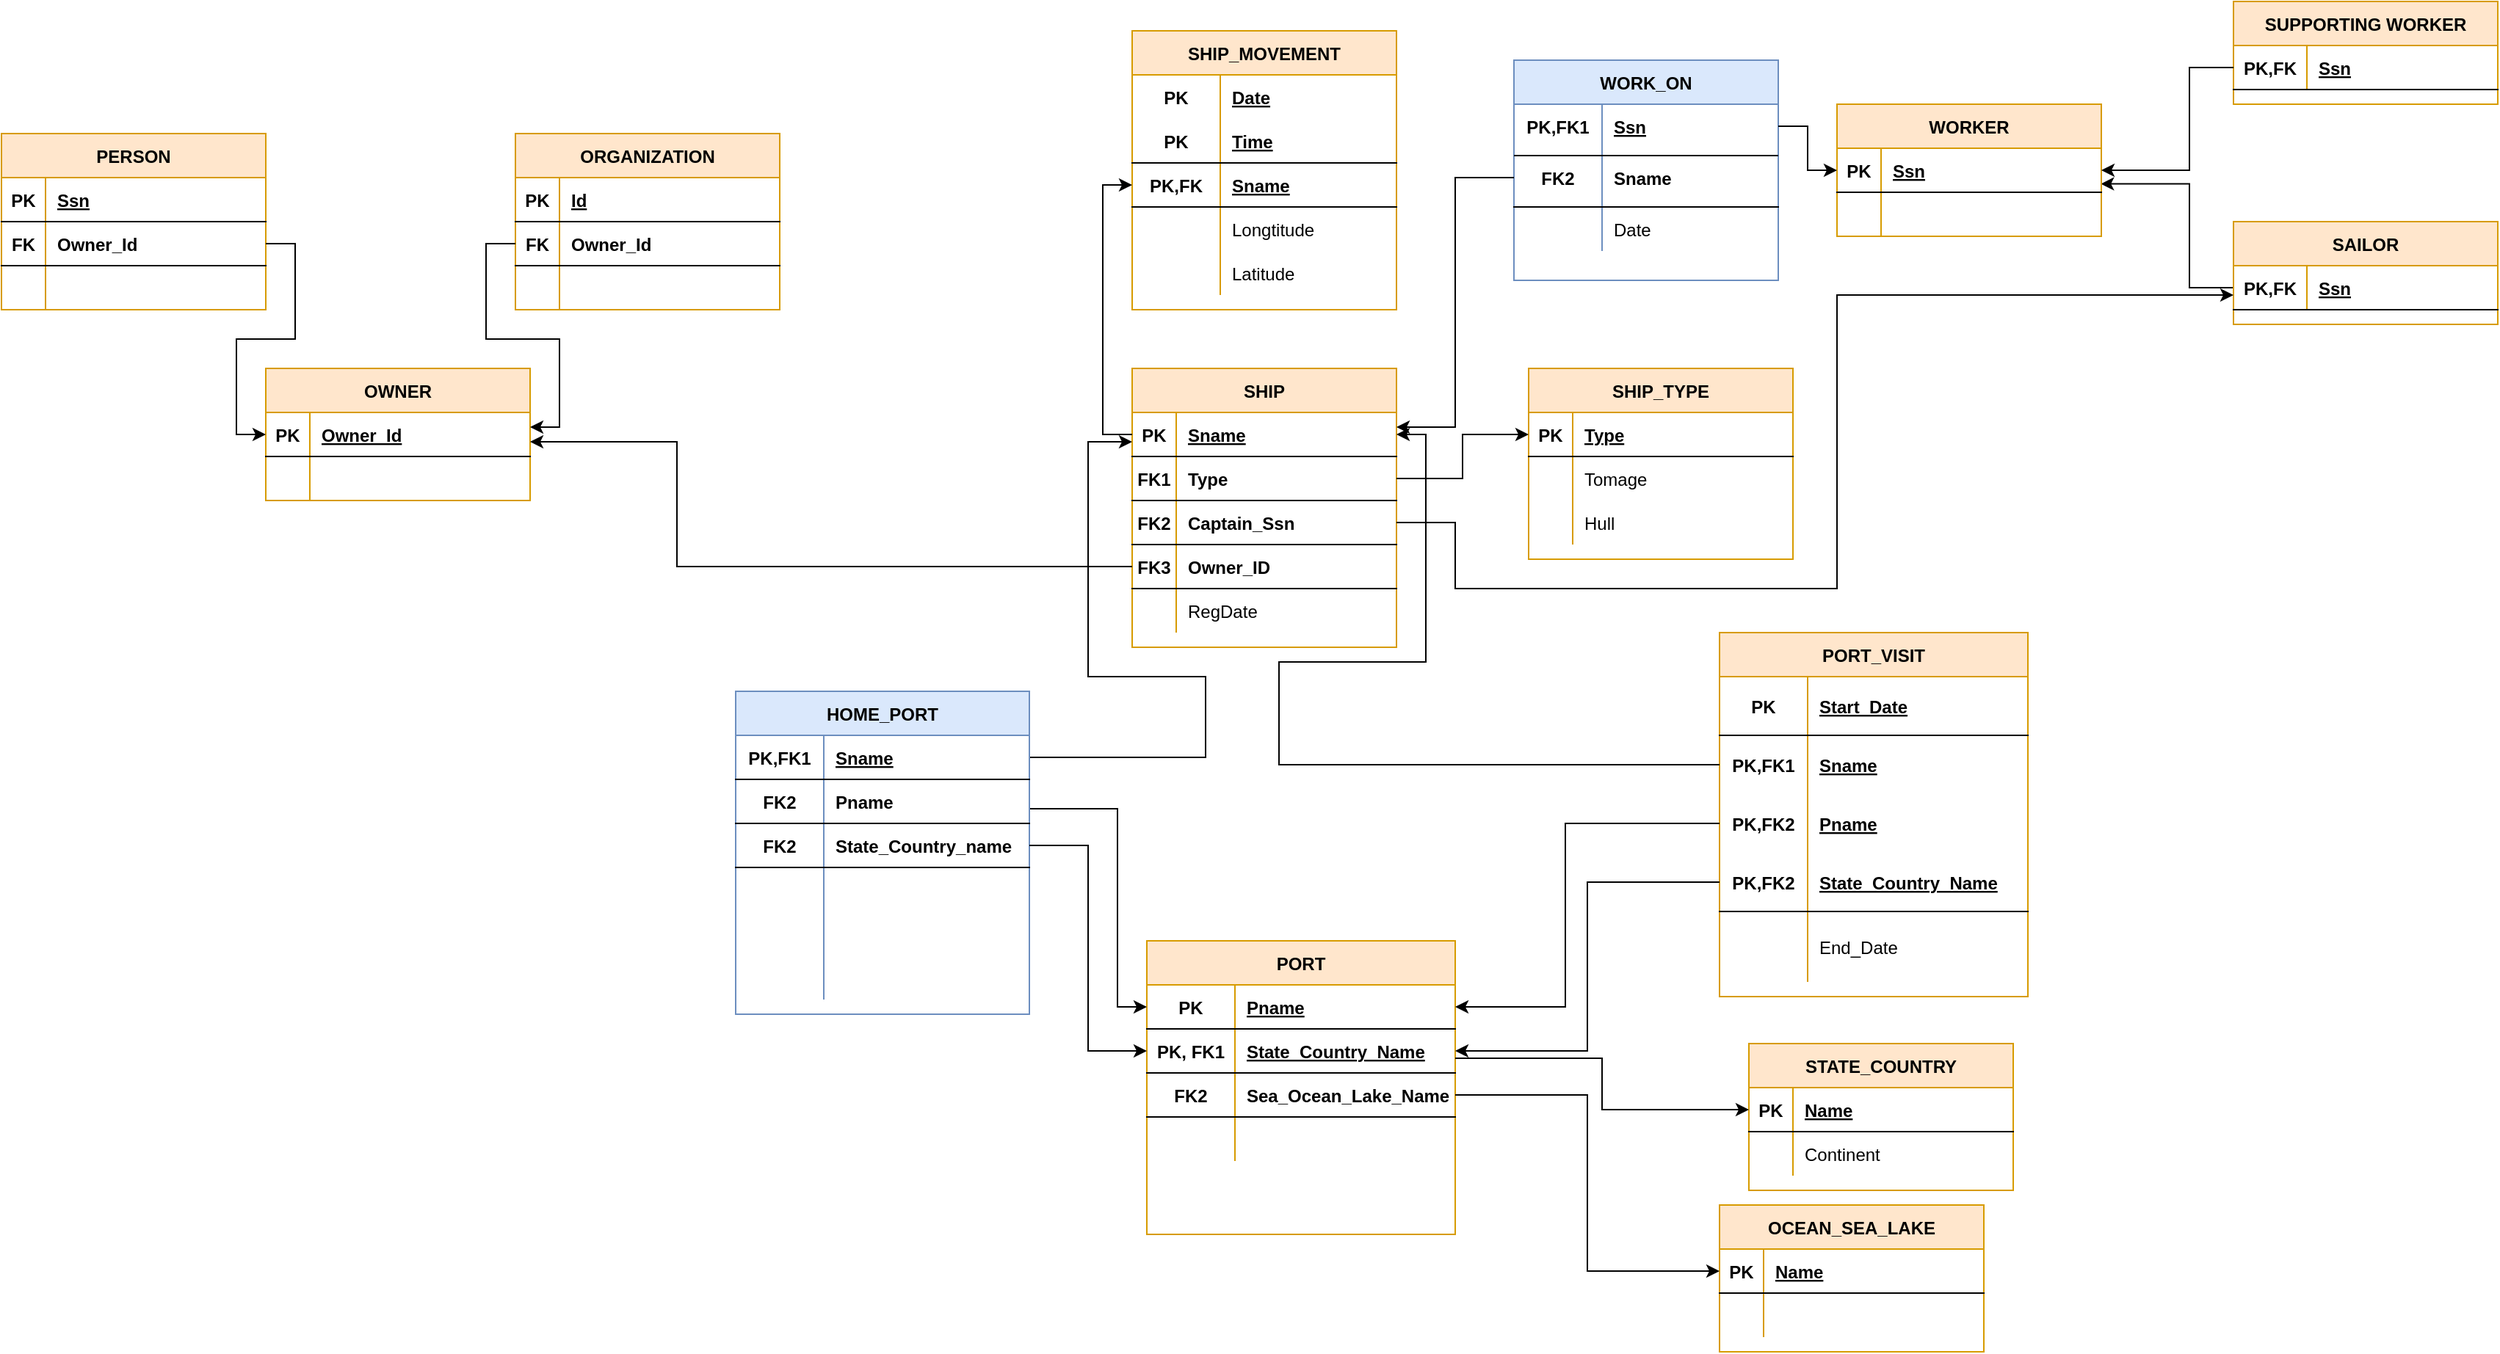 <mxfile version="13.8.5" type="github">
  <diagram id="j_mO86L1QFFX1Vbh-4le" name="Page-1">
    <mxGraphModel dx="1736" dy="868" grid="1" gridSize="10" guides="1" tooltips="1" connect="1" arrows="1" fold="1" page="1" pageScale="1" pageWidth="850" pageHeight="1100" math="0" shadow="0">
      <root>
        <mxCell id="0" />
        <mxCell id="1" parent="0" />
        <mxCell id="CV1WB34WiI57PPd_JMYw-1" value="PERSON" style="shape=table;startSize=30;container=1;collapsible=1;childLayout=tableLayout;fixedRows=1;rowLines=0;fontStyle=1;align=center;resizeLast=1;fillColor=#ffe6cc;strokeColor=#d79b00;" parent="1" vertex="1">
          <mxGeometry x="40" y="110" width="180" height="120" as="geometry" />
        </mxCell>
        <mxCell id="CV1WB34WiI57PPd_JMYw-2" value="" style="shape=partialRectangle;collapsible=0;dropTarget=0;pointerEvents=0;fillColor=none;top=0;left=0;bottom=1;right=0;points=[[0,0.5],[1,0.5]];portConstraint=eastwest;" parent="CV1WB34WiI57PPd_JMYw-1" vertex="1">
          <mxGeometry y="30" width="180" height="30" as="geometry" />
        </mxCell>
        <mxCell id="CV1WB34WiI57PPd_JMYw-3" value="PK" style="shape=partialRectangle;connectable=0;fillColor=none;top=0;left=0;bottom=0;right=0;fontStyle=1;overflow=hidden;" parent="CV1WB34WiI57PPd_JMYw-2" vertex="1">
          <mxGeometry width="30" height="30" as="geometry" />
        </mxCell>
        <mxCell id="CV1WB34WiI57PPd_JMYw-4" value="Ssn" style="shape=partialRectangle;connectable=0;fillColor=none;top=0;left=0;bottom=0;right=0;align=left;spacingLeft=6;fontStyle=5;overflow=hidden;" parent="CV1WB34WiI57PPd_JMYw-2" vertex="1">
          <mxGeometry x="30" width="150" height="30" as="geometry" />
        </mxCell>
        <mxCell id="CV1WB34WiI57PPd_JMYw-5" value="" style="shape=partialRectangle;collapsible=0;dropTarget=0;pointerEvents=0;fillColor=none;top=0;left=0;bottom=1;right=0;points=[[0,0.5],[1,0.5]];portConstraint=eastwest;" parent="CV1WB34WiI57PPd_JMYw-1" vertex="1">
          <mxGeometry y="60" width="180" height="30" as="geometry" />
        </mxCell>
        <mxCell id="CV1WB34WiI57PPd_JMYw-6" value="FK" style="shape=partialRectangle;connectable=0;fillColor=none;top=0;left=0;bottom=0;right=0;fontStyle=1;overflow=hidden;" parent="CV1WB34WiI57PPd_JMYw-5" vertex="1">
          <mxGeometry width="30" height="30" as="geometry" />
        </mxCell>
        <mxCell id="CV1WB34WiI57PPd_JMYw-7" value="Owner_Id" style="shape=partialRectangle;connectable=0;fillColor=none;top=0;left=0;bottom=0;right=0;align=left;spacingLeft=6;fontStyle=1;overflow=hidden;" parent="CV1WB34WiI57PPd_JMYw-5" vertex="1">
          <mxGeometry x="30" width="150" height="30" as="geometry" />
        </mxCell>
        <mxCell id="CV1WB34WiI57PPd_JMYw-8" value="" style="shape=partialRectangle;collapsible=0;dropTarget=0;pointerEvents=0;fillColor=none;top=0;left=0;bottom=0;right=0;points=[[0,0.5],[1,0.5]];portConstraint=eastwest;" parent="CV1WB34WiI57PPd_JMYw-1" vertex="1">
          <mxGeometry y="90" width="180" height="30" as="geometry" />
        </mxCell>
        <mxCell id="CV1WB34WiI57PPd_JMYw-9" value="" style="shape=partialRectangle;connectable=0;fillColor=none;top=0;left=0;bottom=0;right=0;editable=1;overflow=hidden;" parent="CV1WB34WiI57PPd_JMYw-8" vertex="1">
          <mxGeometry width="30" height="30" as="geometry" />
        </mxCell>
        <mxCell id="CV1WB34WiI57PPd_JMYw-10" value="" style="shape=partialRectangle;connectable=0;fillColor=none;top=0;left=0;bottom=0;right=0;align=left;spacingLeft=6;overflow=hidden;" parent="CV1WB34WiI57PPd_JMYw-8" vertex="1">
          <mxGeometry x="30" width="150" height="30" as="geometry" />
        </mxCell>
        <mxCell id="CV1WB34WiI57PPd_JMYw-11" value="ORGANIZATION" style="shape=table;startSize=30;container=1;collapsible=1;childLayout=tableLayout;fixedRows=1;rowLines=0;fontStyle=1;align=center;resizeLast=1;fillColor=#ffe6cc;strokeColor=#d79b00;" parent="1" vertex="1">
          <mxGeometry x="390" y="110" width="180" height="120" as="geometry" />
        </mxCell>
        <mxCell id="CV1WB34WiI57PPd_JMYw-12" value="" style="shape=partialRectangle;collapsible=0;dropTarget=0;pointerEvents=0;fillColor=none;top=0;left=0;bottom=1;right=0;points=[[0,0.5],[1,0.5]];portConstraint=eastwest;" parent="CV1WB34WiI57PPd_JMYw-11" vertex="1">
          <mxGeometry y="30" width="180" height="30" as="geometry" />
        </mxCell>
        <mxCell id="CV1WB34WiI57PPd_JMYw-13" value="PK" style="shape=partialRectangle;connectable=0;fillColor=none;top=0;left=0;bottom=0;right=0;fontStyle=1;overflow=hidden;" parent="CV1WB34WiI57PPd_JMYw-12" vertex="1">
          <mxGeometry width="30" height="30" as="geometry" />
        </mxCell>
        <mxCell id="CV1WB34WiI57PPd_JMYw-14" value="Id" style="shape=partialRectangle;connectable=0;fillColor=none;top=0;left=0;bottom=0;right=0;align=left;spacingLeft=6;fontStyle=5;overflow=hidden;" parent="CV1WB34WiI57PPd_JMYw-12" vertex="1">
          <mxGeometry x="30" width="150" height="30" as="geometry" />
        </mxCell>
        <mxCell id="CV1WB34WiI57PPd_JMYw-15" value="" style="shape=partialRectangle;collapsible=0;dropTarget=0;pointerEvents=0;fillColor=none;top=0;left=0;bottom=1;right=0;points=[[0,0.5],[1,0.5]];portConstraint=eastwest;" parent="CV1WB34WiI57PPd_JMYw-11" vertex="1">
          <mxGeometry y="60" width="180" height="30" as="geometry" />
        </mxCell>
        <mxCell id="CV1WB34WiI57PPd_JMYw-16" value="FK" style="shape=partialRectangle;connectable=0;fillColor=none;top=0;left=0;bottom=0;right=0;fontStyle=1;overflow=hidden;" parent="CV1WB34WiI57PPd_JMYw-15" vertex="1">
          <mxGeometry width="30" height="30" as="geometry" />
        </mxCell>
        <mxCell id="CV1WB34WiI57PPd_JMYw-17" value="Owner_Id" style="shape=partialRectangle;connectable=0;fillColor=none;top=0;left=0;bottom=0;right=0;align=left;spacingLeft=6;fontStyle=1;overflow=hidden;" parent="CV1WB34WiI57PPd_JMYw-15" vertex="1">
          <mxGeometry x="30" width="150" height="30" as="geometry" />
        </mxCell>
        <mxCell id="CV1WB34WiI57PPd_JMYw-18" value="" style="shape=partialRectangle;collapsible=0;dropTarget=0;pointerEvents=0;fillColor=none;top=0;left=0;bottom=0;right=0;points=[[0,0.5],[1,0.5]];portConstraint=eastwest;" parent="CV1WB34WiI57PPd_JMYw-11" vertex="1">
          <mxGeometry y="90" width="180" height="30" as="geometry" />
        </mxCell>
        <mxCell id="CV1WB34WiI57PPd_JMYw-19" value="" style="shape=partialRectangle;connectable=0;fillColor=none;top=0;left=0;bottom=0;right=0;editable=1;overflow=hidden;" parent="CV1WB34WiI57PPd_JMYw-18" vertex="1">
          <mxGeometry width="30" height="30" as="geometry" />
        </mxCell>
        <mxCell id="CV1WB34WiI57PPd_JMYw-20" value="" style="shape=partialRectangle;connectable=0;fillColor=none;top=0;left=0;bottom=0;right=0;align=left;spacingLeft=6;overflow=hidden;" parent="CV1WB34WiI57PPd_JMYw-18" vertex="1">
          <mxGeometry x="30" width="150" height="30" as="geometry" />
        </mxCell>
        <mxCell id="CV1WB34WiI57PPd_JMYw-21" value="OWNER" style="shape=table;startSize=30;container=1;collapsible=1;childLayout=tableLayout;fixedRows=1;rowLines=0;fontStyle=1;align=center;resizeLast=1;fillColor=#ffe6cc;strokeColor=#d79b00;" parent="1" vertex="1">
          <mxGeometry x="220" y="270" width="180" height="90" as="geometry">
            <mxRectangle x="50" y="240" width="80" height="30" as="alternateBounds" />
          </mxGeometry>
        </mxCell>
        <mxCell id="CV1WB34WiI57PPd_JMYw-22" value="" style="shape=partialRectangle;collapsible=0;dropTarget=0;pointerEvents=0;fillColor=none;top=0;left=0;bottom=1;right=0;points=[[0,0.5],[1,0.5]];portConstraint=eastwest;" parent="CV1WB34WiI57PPd_JMYw-21" vertex="1">
          <mxGeometry y="30" width="180" height="30" as="geometry" />
        </mxCell>
        <mxCell id="CV1WB34WiI57PPd_JMYw-23" value="PK" style="shape=partialRectangle;connectable=0;fillColor=none;top=0;left=0;bottom=0;right=0;fontStyle=1;overflow=hidden;" parent="CV1WB34WiI57PPd_JMYw-22" vertex="1">
          <mxGeometry width="30" height="30" as="geometry" />
        </mxCell>
        <mxCell id="CV1WB34WiI57PPd_JMYw-24" value="Owner_Id" style="shape=partialRectangle;connectable=0;fillColor=none;top=0;left=0;bottom=0;right=0;align=left;spacingLeft=6;fontStyle=5;overflow=hidden;" parent="CV1WB34WiI57PPd_JMYw-22" vertex="1">
          <mxGeometry x="30" width="150" height="30" as="geometry" />
        </mxCell>
        <mxCell id="CV1WB34WiI57PPd_JMYw-25" value="" style="shape=partialRectangle;collapsible=0;dropTarget=0;pointerEvents=0;fillColor=none;top=0;left=0;bottom=0;right=0;points=[[0,0.5],[1,0.5]];portConstraint=eastwest;" parent="CV1WB34WiI57PPd_JMYw-21" vertex="1">
          <mxGeometry y="60" width="180" height="30" as="geometry" />
        </mxCell>
        <mxCell id="CV1WB34WiI57PPd_JMYw-26" value="" style="shape=partialRectangle;connectable=0;fillColor=none;top=0;left=0;bottom=0;right=0;editable=1;overflow=hidden;" parent="CV1WB34WiI57PPd_JMYw-25" vertex="1">
          <mxGeometry width="30" height="30" as="geometry" />
        </mxCell>
        <mxCell id="CV1WB34WiI57PPd_JMYw-27" value="" style="shape=partialRectangle;connectable=0;fillColor=none;top=0;left=0;bottom=0;right=0;align=left;spacingLeft=6;overflow=hidden;" parent="CV1WB34WiI57PPd_JMYw-25" vertex="1">
          <mxGeometry x="30" width="150" height="30" as="geometry" />
        </mxCell>
        <mxCell id="CV1WB34WiI57PPd_JMYw-38" value="SHIP" style="shape=table;startSize=30;container=1;collapsible=1;childLayout=tableLayout;fixedRows=1;rowLines=0;fontStyle=1;align=center;resizeLast=1;strokeColor=#d79b00;fillColor=#ffe6cc;" parent="1" vertex="1">
          <mxGeometry x="810" y="270" width="180" height="190" as="geometry" />
        </mxCell>
        <mxCell id="CV1WB34WiI57PPd_JMYw-39" value="" style="shape=partialRectangle;collapsible=0;dropTarget=0;pointerEvents=0;fillColor=none;top=0;left=0;bottom=1;right=0;points=[[0,0.5],[1,0.5]];portConstraint=eastwest;" parent="CV1WB34WiI57PPd_JMYw-38" vertex="1">
          <mxGeometry y="30" width="180" height="30" as="geometry" />
        </mxCell>
        <mxCell id="CV1WB34WiI57PPd_JMYw-40" value="PK" style="shape=partialRectangle;connectable=0;fillColor=none;top=0;left=0;bottom=0;right=0;fontStyle=1;overflow=hidden;" parent="CV1WB34WiI57PPd_JMYw-39" vertex="1">
          <mxGeometry width="30" height="30" as="geometry" />
        </mxCell>
        <mxCell id="CV1WB34WiI57PPd_JMYw-41" value="Sname" style="shape=partialRectangle;connectable=0;fillColor=none;top=0;left=0;bottom=0;right=0;align=left;spacingLeft=6;fontStyle=5;overflow=hidden;" parent="CV1WB34WiI57PPd_JMYw-39" vertex="1">
          <mxGeometry x="30" width="150" height="30" as="geometry" />
        </mxCell>
        <mxCell id="CV1WB34WiI57PPd_JMYw-42" value="" style="shape=partialRectangle;collapsible=0;dropTarget=0;pointerEvents=0;fillColor=none;top=0;left=0;bottom=1;right=0;points=[[0,0.5],[1,0.5]];portConstraint=eastwest;" parent="CV1WB34WiI57PPd_JMYw-38" vertex="1">
          <mxGeometry y="60" width="180" height="30" as="geometry" />
        </mxCell>
        <mxCell id="CV1WB34WiI57PPd_JMYw-43" value="FK1" style="shape=partialRectangle;connectable=0;fillColor=none;top=0;left=0;bottom=0;right=0;fontStyle=1;overflow=hidden;" parent="CV1WB34WiI57PPd_JMYw-42" vertex="1">
          <mxGeometry width="30" height="30" as="geometry" />
        </mxCell>
        <mxCell id="CV1WB34WiI57PPd_JMYw-44" value="Type" style="shape=partialRectangle;connectable=0;fillColor=none;top=0;left=0;bottom=0;right=0;align=left;spacingLeft=6;fontStyle=1;overflow=hidden;" parent="CV1WB34WiI57PPd_JMYw-42" vertex="1">
          <mxGeometry x="30" width="150" height="30" as="geometry" />
        </mxCell>
        <mxCell id="CV1WB34WiI57PPd_JMYw-45" value="" style="shape=partialRectangle;collapsible=0;dropTarget=0;pointerEvents=0;fillColor=none;top=0;left=0;bottom=1;right=0;points=[[0,0.5],[1,0.5]];portConstraint=eastwest;" parent="CV1WB34WiI57PPd_JMYw-38" vertex="1">
          <mxGeometry y="90" width="180" height="30" as="geometry" />
        </mxCell>
        <mxCell id="CV1WB34WiI57PPd_JMYw-46" value="FK2" style="shape=partialRectangle;connectable=0;fillColor=none;top=0;left=0;bottom=0;right=0;fontStyle=1;overflow=hidden;" parent="CV1WB34WiI57PPd_JMYw-45" vertex="1">
          <mxGeometry width="30" height="30" as="geometry" />
        </mxCell>
        <mxCell id="CV1WB34WiI57PPd_JMYw-47" value="Captain_Ssn" style="shape=partialRectangle;connectable=0;fillColor=none;top=0;left=0;bottom=0;right=0;align=left;spacingLeft=6;fontStyle=1;overflow=hidden;" parent="CV1WB34WiI57PPd_JMYw-45" vertex="1">
          <mxGeometry x="30" width="150" height="30" as="geometry" />
        </mxCell>
        <mxCell id="CV1WB34WiI57PPd_JMYw-186" value="" style="shape=partialRectangle;collapsible=0;dropTarget=0;pointerEvents=0;fillColor=none;top=0;left=0;bottom=1;right=0;points=[[0,0.5],[1,0.5]];portConstraint=eastwest;" parent="CV1WB34WiI57PPd_JMYw-38" vertex="1">
          <mxGeometry y="120" width="180" height="30" as="geometry" />
        </mxCell>
        <mxCell id="CV1WB34WiI57PPd_JMYw-187" value="FK3" style="shape=partialRectangle;connectable=0;fillColor=none;top=0;left=0;bottom=0;right=0;fontStyle=1;overflow=hidden;" parent="CV1WB34WiI57PPd_JMYw-186" vertex="1">
          <mxGeometry width="30" height="30" as="geometry" />
        </mxCell>
        <mxCell id="CV1WB34WiI57PPd_JMYw-188" value="Owner_ID" style="shape=partialRectangle;connectable=0;fillColor=none;top=0;left=0;bottom=0;right=0;align=left;spacingLeft=6;fontStyle=1;overflow=hidden;" parent="CV1WB34WiI57PPd_JMYw-186" vertex="1">
          <mxGeometry x="30" width="150" height="30" as="geometry" />
        </mxCell>
        <mxCell id="CV1WB34WiI57PPd_JMYw-35" value="" style="shape=partialRectangle;collapsible=0;dropTarget=0;pointerEvents=0;fillColor=none;top=0;left=0;bottom=0;right=0;points=[[0,0.5],[1,0.5]];portConstraint=eastwest;" parent="CV1WB34WiI57PPd_JMYw-38" vertex="1">
          <mxGeometry y="150" width="180" height="30" as="geometry" />
        </mxCell>
        <mxCell id="CV1WB34WiI57PPd_JMYw-36" value="" style="shape=partialRectangle;connectable=0;fillColor=none;top=0;left=0;bottom=0;right=0;editable=1;overflow=hidden;" parent="CV1WB34WiI57PPd_JMYw-35" vertex="1">
          <mxGeometry width="30" height="30" as="geometry" />
        </mxCell>
        <mxCell id="CV1WB34WiI57PPd_JMYw-37" value="RegDate" style="shape=partialRectangle;connectable=0;fillColor=none;top=0;left=0;bottom=0;right=0;align=left;spacingLeft=6;overflow=hidden;" parent="CV1WB34WiI57PPd_JMYw-35" vertex="1">
          <mxGeometry x="30" width="150" height="30" as="geometry" />
        </mxCell>
        <mxCell id="CV1WB34WiI57PPd_JMYw-51" value="SHIP_MOVEMENT" style="shape=table;startSize=30;container=1;collapsible=1;childLayout=tableLayout;fixedRows=1;rowLines=0;fontStyle=1;align=center;resizeLast=1;strokeColor=#d79b00;fillColor=#ffe6cc;" parent="1" vertex="1">
          <mxGeometry x="810" y="40" width="180" height="190" as="geometry" />
        </mxCell>
        <mxCell id="CV1WB34WiI57PPd_JMYw-52" value="" style="shape=partialRectangle;collapsible=0;dropTarget=0;pointerEvents=0;fillColor=none;top=0;left=0;bottom=0;right=0;points=[[0,0.5],[1,0.5]];portConstraint=eastwest;" parent="CV1WB34WiI57PPd_JMYw-51" vertex="1">
          <mxGeometry y="30" width="180" height="30" as="geometry" />
        </mxCell>
        <mxCell id="CV1WB34WiI57PPd_JMYw-53" value="PK" style="shape=partialRectangle;connectable=0;fillColor=none;top=0;left=0;bottom=0;right=0;fontStyle=1;overflow=hidden;" parent="CV1WB34WiI57PPd_JMYw-52" vertex="1">
          <mxGeometry width="60" height="30" as="geometry" />
        </mxCell>
        <mxCell id="CV1WB34WiI57PPd_JMYw-54" value="Date" style="shape=partialRectangle;connectable=0;fillColor=none;top=0;left=0;bottom=0;right=0;align=left;spacingLeft=6;fontStyle=5;overflow=hidden;" parent="CV1WB34WiI57PPd_JMYw-52" vertex="1">
          <mxGeometry x="60" width="120" height="30" as="geometry" />
        </mxCell>
        <mxCell id="CV1WB34WiI57PPd_JMYw-55" value="" style="shape=partialRectangle;collapsible=0;dropTarget=0;pointerEvents=0;fillColor=none;top=0;left=0;bottom=1;right=0;points=[[0,0.5],[1,0.5]];portConstraint=eastwest;" parent="CV1WB34WiI57PPd_JMYw-51" vertex="1">
          <mxGeometry y="60" width="180" height="30" as="geometry" />
        </mxCell>
        <mxCell id="CV1WB34WiI57PPd_JMYw-56" value="PK" style="shape=partialRectangle;connectable=0;fillColor=none;top=0;left=0;bottom=0;right=0;fontStyle=1;overflow=hidden;" parent="CV1WB34WiI57PPd_JMYw-55" vertex="1">
          <mxGeometry width="60" height="30" as="geometry" />
        </mxCell>
        <mxCell id="CV1WB34WiI57PPd_JMYw-57" value="Time" style="shape=partialRectangle;connectable=0;fillColor=none;top=0;left=0;bottom=0;right=0;align=left;spacingLeft=6;fontStyle=5;overflow=hidden;" parent="CV1WB34WiI57PPd_JMYw-55" vertex="1">
          <mxGeometry x="60" width="120" height="30" as="geometry" />
        </mxCell>
        <mxCell id="CV1WB34WiI57PPd_JMYw-178" value="" style="shape=partialRectangle;collapsible=0;dropTarget=0;pointerEvents=0;fillColor=none;top=0;left=0;bottom=1;right=0;points=[[0,0.5],[1,0.5]];portConstraint=eastwest;" parent="CV1WB34WiI57PPd_JMYw-51" vertex="1">
          <mxGeometry y="90" width="180" height="30" as="geometry" />
        </mxCell>
        <mxCell id="CV1WB34WiI57PPd_JMYw-179" value="PK,FK" style="shape=partialRectangle;connectable=0;fillColor=none;top=0;left=0;bottom=0;right=0;fontStyle=1;overflow=hidden;" parent="CV1WB34WiI57PPd_JMYw-178" vertex="1">
          <mxGeometry width="60" height="30" as="geometry" />
        </mxCell>
        <mxCell id="CV1WB34WiI57PPd_JMYw-180" value="Sname" style="shape=partialRectangle;connectable=0;fillColor=none;top=0;left=0;bottom=0;right=0;align=left;spacingLeft=6;fontStyle=5;overflow=hidden;" parent="CV1WB34WiI57PPd_JMYw-178" vertex="1">
          <mxGeometry x="60" width="120" height="30" as="geometry" />
        </mxCell>
        <mxCell id="CV1WB34WiI57PPd_JMYw-58" value="" style="shape=partialRectangle;collapsible=0;dropTarget=0;pointerEvents=0;fillColor=none;top=0;left=0;bottom=0;right=0;points=[[0,0.5],[1,0.5]];portConstraint=eastwest;" parent="CV1WB34WiI57PPd_JMYw-51" vertex="1">
          <mxGeometry y="120" width="180" height="30" as="geometry" />
        </mxCell>
        <mxCell id="CV1WB34WiI57PPd_JMYw-59" value="" style="shape=partialRectangle;connectable=0;fillColor=none;top=0;left=0;bottom=0;right=0;editable=1;overflow=hidden;" parent="CV1WB34WiI57PPd_JMYw-58" vertex="1">
          <mxGeometry width="60" height="30" as="geometry" />
        </mxCell>
        <mxCell id="CV1WB34WiI57PPd_JMYw-60" value="Longtitude" style="shape=partialRectangle;connectable=0;fillColor=none;top=0;left=0;bottom=0;right=0;align=left;spacingLeft=6;overflow=hidden;" parent="CV1WB34WiI57PPd_JMYw-58" vertex="1">
          <mxGeometry x="60" width="120" height="30" as="geometry" />
        </mxCell>
        <mxCell id="CV1WB34WiI57PPd_JMYw-61" value="" style="shape=partialRectangle;collapsible=0;dropTarget=0;pointerEvents=0;fillColor=none;top=0;left=0;bottom=0;right=0;points=[[0,0.5],[1,0.5]];portConstraint=eastwest;" parent="CV1WB34WiI57PPd_JMYw-51" vertex="1">
          <mxGeometry y="150" width="180" height="30" as="geometry" />
        </mxCell>
        <mxCell id="CV1WB34WiI57PPd_JMYw-62" value="" style="shape=partialRectangle;connectable=0;fillColor=none;top=0;left=0;bottom=0;right=0;editable=1;overflow=hidden;" parent="CV1WB34WiI57PPd_JMYw-61" vertex="1">
          <mxGeometry width="60" height="30" as="geometry" />
        </mxCell>
        <mxCell id="CV1WB34WiI57PPd_JMYw-63" value="Latitude" style="shape=partialRectangle;connectable=0;fillColor=none;top=0;left=0;bottom=0;right=0;align=left;spacingLeft=6;overflow=hidden;" parent="CV1WB34WiI57PPd_JMYw-61" vertex="1">
          <mxGeometry x="60" width="120" height="30" as="geometry" />
        </mxCell>
        <mxCell id="CV1WB34WiI57PPd_JMYw-64" value="WORK_ON" style="shape=table;startSize=30;container=1;collapsible=1;childLayout=tableLayout;fixedRows=1;rowLines=0;fontStyle=1;align=center;resizeLast=1;strokeColor=#6c8ebf;fillColor=#dae8fc;" parent="1" vertex="1">
          <mxGeometry x="1070" y="60" width="180" height="150" as="geometry" />
        </mxCell>
        <mxCell id="CV1WB34WiI57PPd_JMYw-65" value="" style="shape=partialRectangle;collapsible=0;dropTarget=0;pointerEvents=0;fillColor=none;top=0;left=0;bottom=0;right=0;points=[[0,0.5],[1,0.5]];portConstraint=eastwest;" parent="CV1WB34WiI57PPd_JMYw-64" vertex="1">
          <mxGeometry y="30" width="180" height="30" as="geometry" />
        </mxCell>
        <mxCell id="CV1WB34WiI57PPd_JMYw-66" value="PK,FK1" style="shape=partialRectangle;connectable=0;fillColor=none;top=0;left=0;bottom=0;right=0;fontStyle=1;overflow=hidden;" parent="CV1WB34WiI57PPd_JMYw-65" vertex="1">
          <mxGeometry width="60" height="30" as="geometry" />
        </mxCell>
        <mxCell id="CV1WB34WiI57PPd_JMYw-67" value="Ssn" style="shape=partialRectangle;connectable=0;fillColor=none;top=0;left=0;bottom=0;right=0;align=left;spacingLeft=6;fontStyle=5;overflow=hidden;" parent="CV1WB34WiI57PPd_JMYw-65" vertex="1">
          <mxGeometry x="60" width="120" height="30" as="geometry" />
        </mxCell>
        <mxCell id="CV1WB34WiI57PPd_JMYw-68" value="" style="shape=partialRectangle;collapsible=0;dropTarget=0;pointerEvents=0;fillColor=none;top=0;left=0;bottom=1;right=0;points=[[0,0.5],[1,0.5]];portConstraint=eastwest;" parent="CV1WB34WiI57PPd_JMYw-64" vertex="1">
          <mxGeometry y="60" width="180" height="40" as="geometry" />
        </mxCell>
        <mxCell id="CV1WB34WiI57PPd_JMYw-69" value="FK2" style="shape=partialRectangle;connectable=0;fillColor=none;top=0;left=0;bottom=0;right=0;fontStyle=1;overflow=hidden;" parent="CV1WB34WiI57PPd_JMYw-68" vertex="1">
          <mxGeometry width="60" height="40" as="geometry" />
        </mxCell>
        <mxCell id="CV1WB34WiI57PPd_JMYw-70" value="Sname" style="shape=partialRectangle;connectable=0;fillColor=none;top=0;left=0;bottom=0;right=0;align=left;spacingLeft=6;fontStyle=1;overflow=hidden;" parent="CV1WB34WiI57PPd_JMYw-68" vertex="1">
          <mxGeometry x="60" width="120" height="40" as="geometry" />
        </mxCell>
        <mxCell id="CV1WB34WiI57PPd_JMYw-71" value="" style="shape=partialRectangle;collapsible=0;dropTarget=0;pointerEvents=0;fillColor=none;top=0;left=0;bottom=0;right=0;points=[[0,0.5],[1,0.5]];portConstraint=eastwest;" parent="CV1WB34WiI57PPd_JMYw-64" vertex="1">
          <mxGeometry y="100" width="180" height="30" as="geometry" />
        </mxCell>
        <mxCell id="CV1WB34WiI57PPd_JMYw-72" value="" style="shape=partialRectangle;connectable=0;fillColor=none;top=0;left=0;bottom=0;right=0;editable=1;overflow=hidden;" parent="CV1WB34WiI57PPd_JMYw-71" vertex="1">
          <mxGeometry width="60" height="30" as="geometry" />
        </mxCell>
        <mxCell id="CV1WB34WiI57PPd_JMYw-73" value="Date" style="shape=partialRectangle;connectable=0;fillColor=none;top=0;left=0;bottom=0;right=0;align=left;spacingLeft=6;overflow=hidden;" parent="CV1WB34WiI57PPd_JMYw-71" vertex="1">
          <mxGeometry x="60" width="120" height="30" as="geometry" />
        </mxCell>
        <mxCell id="CV1WB34WiI57PPd_JMYw-91" value="SHIP_TYPE" style="shape=table;startSize=30;container=1;collapsible=1;childLayout=tableLayout;fixedRows=1;rowLines=0;fontStyle=1;align=center;resizeLast=1;strokeColor=#d79b00;fillColor=#ffe6cc;" parent="1" vertex="1">
          <mxGeometry x="1080" y="270" width="180" height="130" as="geometry" />
        </mxCell>
        <mxCell id="CV1WB34WiI57PPd_JMYw-92" value="" style="shape=partialRectangle;collapsible=0;dropTarget=0;pointerEvents=0;fillColor=none;top=0;left=0;bottom=1;right=0;points=[[0,0.5],[1,0.5]];portConstraint=eastwest;" parent="CV1WB34WiI57PPd_JMYw-91" vertex="1">
          <mxGeometry y="30" width="180" height="30" as="geometry" />
        </mxCell>
        <mxCell id="CV1WB34WiI57PPd_JMYw-93" value="PK" style="shape=partialRectangle;connectable=0;fillColor=none;top=0;left=0;bottom=0;right=0;fontStyle=1;overflow=hidden;" parent="CV1WB34WiI57PPd_JMYw-92" vertex="1">
          <mxGeometry width="30" height="30" as="geometry" />
        </mxCell>
        <mxCell id="CV1WB34WiI57PPd_JMYw-94" value="Type" style="shape=partialRectangle;connectable=0;fillColor=none;top=0;left=0;bottom=0;right=0;align=left;spacingLeft=6;fontStyle=5;overflow=hidden;" parent="CV1WB34WiI57PPd_JMYw-92" vertex="1">
          <mxGeometry x="30" width="150" height="30" as="geometry" />
        </mxCell>
        <mxCell id="CV1WB34WiI57PPd_JMYw-95" value="" style="shape=partialRectangle;collapsible=0;dropTarget=0;pointerEvents=0;fillColor=none;top=0;left=0;bottom=0;right=0;points=[[0,0.5],[1,0.5]];portConstraint=eastwest;" parent="CV1WB34WiI57PPd_JMYw-91" vertex="1">
          <mxGeometry y="60" width="180" height="30" as="geometry" />
        </mxCell>
        <mxCell id="CV1WB34WiI57PPd_JMYw-96" value="" style="shape=partialRectangle;connectable=0;fillColor=none;top=0;left=0;bottom=0;right=0;editable=1;overflow=hidden;" parent="CV1WB34WiI57PPd_JMYw-95" vertex="1">
          <mxGeometry width="30" height="30" as="geometry" />
        </mxCell>
        <mxCell id="CV1WB34WiI57PPd_JMYw-97" value="Tomage" style="shape=partialRectangle;connectable=0;fillColor=none;top=0;left=0;bottom=0;right=0;align=left;spacingLeft=6;overflow=hidden;" parent="CV1WB34WiI57PPd_JMYw-95" vertex="1">
          <mxGeometry x="30" width="150" height="30" as="geometry" />
        </mxCell>
        <mxCell id="CV1WB34WiI57PPd_JMYw-98" value="" style="shape=partialRectangle;collapsible=0;dropTarget=0;pointerEvents=0;fillColor=none;top=0;left=0;bottom=0;right=0;points=[[0,0.5],[1,0.5]];portConstraint=eastwest;" parent="CV1WB34WiI57PPd_JMYw-91" vertex="1">
          <mxGeometry y="90" width="180" height="30" as="geometry" />
        </mxCell>
        <mxCell id="CV1WB34WiI57PPd_JMYw-99" value="" style="shape=partialRectangle;connectable=0;fillColor=none;top=0;left=0;bottom=0;right=0;editable=1;overflow=hidden;" parent="CV1WB34WiI57PPd_JMYw-98" vertex="1">
          <mxGeometry width="30" height="30" as="geometry" />
        </mxCell>
        <mxCell id="CV1WB34WiI57PPd_JMYw-100" value="Hull" style="shape=partialRectangle;connectable=0;fillColor=none;top=0;left=0;bottom=0;right=0;align=left;spacingLeft=6;overflow=hidden;" parent="CV1WB34WiI57PPd_JMYw-98" vertex="1">
          <mxGeometry x="30" width="150" height="30" as="geometry" />
        </mxCell>
        <mxCell id="CV1WB34WiI57PPd_JMYw-101" value="SUPPORTING WORKER" style="shape=table;startSize=30;container=1;collapsible=1;childLayout=tableLayout;fixedRows=1;rowLines=0;fontStyle=1;align=center;resizeLast=1;strokeColor=#d79b00;fillColor=#ffe6cc;" parent="1" vertex="1">
          <mxGeometry x="1560" y="20" width="180" height="70" as="geometry" />
        </mxCell>
        <mxCell id="CV1WB34WiI57PPd_JMYw-102" value="" style="shape=partialRectangle;collapsible=0;dropTarget=0;pointerEvents=0;fillColor=none;top=0;left=0;bottom=1;right=0;points=[[0,0.5],[1,0.5]];portConstraint=eastwest;" parent="CV1WB34WiI57PPd_JMYw-101" vertex="1">
          <mxGeometry y="30" width="180" height="30" as="geometry" />
        </mxCell>
        <mxCell id="CV1WB34WiI57PPd_JMYw-103" value="PK,FK" style="shape=partialRectangle;connectable=0;fillColor=none;top=0;left=0;bottom=0;right=0;fontStyle=1;overflow=hidden;" parent="CV1WB34WiI57PPd_JMYw-102" vertex="1">
          <mxGeometry width="50" height="30" as="geometry" />
        </mxCell>
        <mxCell id="CV1WB34WiI57PPd_JMYw-104" value="Ssn" style="shape=partialRectangle;connectable=0;fillColor=none;top=0;left=0;bottom=0;right=0;align=left;spacingLeft=6;fontStyle=5;overflow=hidden;" parent="CV1WB34WiI57PPd_JMYw-102" vertex="1">
          <mxGeometry x="50" width="130" height="30" as="geometry" />
        </mxCell>
        <mxCell id="CV1WB34WiI57PPd_JMYw-105" value="PORT" style="shape=table;startSize=30;container=1;collapsible=1;childLayout=tableLayout;fixedRows=1;rowLines=0;fontStyle=1;align=center;resizeLast=1;strokeColor=#d79b00;fillColor=#ffe6cc;" parent="1" vertex="1">
          <mxGeometry x="820" y="660" width="210" height="200" as="geometry" />
        </mxCell>
        <mxCell id="CV1WB34WiI57PPd_JMYw-106" value="" style="shape=partialRectangle;collapsible=0;dropTarget=0;pointerEvents=0;fillColor=none;top=0;left=0;bottom=1;right=0;points=[[0,0.5],[1,0.5]];portConstraint=eastwest;" parent="CV1WB34WiI57PPd_JMYw-105" vertex="1">
          <mxGeometry y="30" width="210" height="30" as="geometry" />
        </mxCell>
        <mxCell id="CV1WB34WiI57PPd_JMYw-107" value="PK" style="shape=partialRectangle;connectable=0;fillColor=none;top=0;left=0;bottom=0;right=0;fontStyle=1;overflow=hidden;" parent="CV1WB34WiI57PPd_JMYw-106" vertex="1">
          <mxGeometry width="60" height="30" as="geometry" />
        </mxCell>
        <mxCell id="CV1WB34WiI57PPd_JMYw-108" value="Pname" style="shape=partialRectangle;connectable=0;fillColor=none;top=0;left=0;bottom=0;right=0;align=left;spacingLeft=6;fontStyle=5;overflow=hidden;" parent="CV1WB34WiI57PPd_JMYw-106" vertex="1">
          <mxGeometry x="60" width="150" height="30" as="geometry" />
        </mxCell>
        <mxCell id="CV1WB34WiI57PPd_JMYw-109" value="" style="shape=partialRectangle;collapsible=0;dropTarget=0;pointerEvents=0;fillColor=none;top=0;left=0;bottom=1;right=0;points=[[0,0.5],[1,0.5]];portConstraint=eastwest;" parent="CV1WB34WiI57PPd_JMYw-105" vertex="1">
          <mxGeometry y="60" width="210" height="30" as="geometry" />
        </mxCell>
        <mxCell id="CV1WB34WiI57PPd_JMYw-110" value="PK, FK1" style="shape=partialRectangle;connectable=0;fillColor=none;top=0;left=0;bottom=0;right=0;fontStyle=1;overflow=hidden;" parent="CV1WB34WiI57PPd_JMYw-109" vertex="1">
          <mxGeometry width="60" height="30" as="geometry" />
        </mxCell>
        <mxCell id="CV1WB34WiI57PPd_JMYw-111" value="State_Country_Name" style="shape=partialRectangle;connectable=0;fillColor=none;top=0;left=0;bottom=0;right=0;align=left;spacingLeft=6;fontStyle=5;overflow=hidden;" parent="CV1WB34WiI57PPd_JMYw-109" vertex="1">
          <mxGeometry x="60" width="150" height="30" as="geometry" />
        </mxCell>
        <mxCell id="CV1WB34WiI57PPd_JMYw-112" value="" style="shape=partialRectangle;collapsible=0;dropTarget=0;pointerEvents=0;fillColor=none;top=0;left=0;bottom=1;right=0;points=[[0,0.5],[1,0.5]];portConstraint=eastwest;" parent="CV1WB34WiI57PPd_JMYw-105" vertex="1">
          <mxGeometry y="90" width="210" height="30" as="geometry" />
        </mxCell>
        <mxCell id="CV1WB34WiI57PPd_JMYw-113" value="FK2" style="shape=partialRectangle;connectable=0;fillColor=none;top=0;left=0;bottom=0;right=0;fontStyle=1;overflow=hidden;" parent="CV1WB34WiI57PPd_JMYw-112" vertex="1">
          <mxGeometry width="60" height="30" as="geometry" />
        </mxCell>
        <mxCell id="CV1WB34WiI57PPd_JMYw-114" value="Sea_Ocean_Lake_Name" style="shape=partialRectangle;connectable=0;fillColor=none;top=0;left=0;bottom=0;right=0;align=left;spacingLeft=6;fontStyle=1;overflow=hidden;" parent="CV1WB34WiI57PPd_JMYw-112" vertex="1">
          <mxGeometry x="60" width="150" height="30" as="geometry" />
        </mxCell>
        <mxCell id="CV1WB34WiI57PPd_JMYw-115" value="" style="shape=partialRectangle;collapsible=0;dropTarget=0;pointerEvents=0;fillColor=none;top=0;left=0;bottom=0;right=0;points=[[0,0.5],[1,0.5]];portConstraint=eastwest;" parent="CV1WB34WiI57PPd_JMYw-105" vertex="1">
          <mxGeometry y="120" width="210" height="30" as="geometry" />
        </mxCell>
        <mxCell id="CV1WB34WiI57PPd_JMYw-116" value="" style="shape=partialRectangle;connectable=0;fillColor=none;top=0;left=0;bottom=0;right=0;editable=1;overflow=hidden;" parent="CV1WB34WiI57PPd_JMYw-115" vertex="1">
          <mxGeometry width="60" height="30" as="geometry" />
        </mxCell>
        <mxCell id="CV1WB34WiI57PPd_JMYw-117" value="" style="shape=partialRectangle;connectable=0;fillColor=none;top=0;left=0;bottom=0;right=0;align=left;spacingLeft=6;overflow=hidden;" parent="CV1WB34WiI57PPd_JMYw-115" vertex="1">
          <mxGeometry x="60" width="150" height="30" as="geometry" />
        </mxCell>
        <mxCell id="CV1WB34WiI57PPd_JMYw-118" value="PORT_VISIT" style="shape=table;startSize=30;container=1;collapsible=1;childLayout=tableLayout;fixedRows=1;rowLines=0;fontStyle=1;align=center;resizeLast=1;strokeColor=#d79b00;fillColor=#ffe6cc;" parent="1" vertex="1">
          <mxGeometry x="1210" y="450" width="210" height="248" as="geometry" />
        </mxCell>
        <mxCell id="CV1WB34WiI57PPd_JMYw-119" value="" style="shape=partialRectangle;collapsible=0;dropTarget=0;pointerEvents=0;fillColor=none;top=0;left=0;bottom=1;right=0;points=[[0,0.5],[1,0.5]];portConstraint=eastwest;" parent="CV1WB34WiI57PPd_JMYw-118" vertex="1">
          <mxGeometry y="30" width="210" height="40" as="geometry" />
        </mxCell>
        <mxCell id="CV1WB34WiI57PPd_JMYw-120" value="PK" style="shape=partialRectangle;connectable=0;fillColor=none;top=0;left=0;bottom=0;right=0;fontStyle=1;overflow=hidden;" parent="CV1WB34WiI57PPd_JMYw-119" vertex="1">
          <mxGeometry width="60" height="40" as="geometry" />
        </mxCell>
        <mxCell id="CV1WB34WiI57PPd_JMYw-121" value="Start_Date" style="shape=partialRectangle;connectable=0;fillColor=none;top=0;left=0;bottom=0;right=0;align=left;spacingLeft=6;fontStyle=5;overflow=hidden;" parent="CV1WB34WiI57PPd_JMYw-119" vertex="1">
          <mxGeometry x="60" width="150" height="40" as="geometry" />
        </mxCell>
        <mxCell id="CV1WB34WiI57PPd_JMYw-82" value="" style="shape=partialRectangle;collapsible=0;dropTarget=0;pointerEvents=0;fillColor=none;top=0;left=0;bottom=0;right=0;points=[[0,0.5],[1,0.5]];portConstraint=eastwest;" parent="CV1WB34WiI57PPd_JMYw-118" vertex="1">
          <mxGeometry y="70" width="210" height="40" as="geometry" />
        </mxCell>
        <mxCell id="CV1WB34WiI57PPd_JMYw-83" value="PK,FK1" style="shape=partialRectangle;connectable=0;fillColor=none;top=0;left=0;bottom=0;right=0;fontStyle=1;overflow=hidden;" parent="CV1WB34WiI57PPd_JMYw-82" vertex="1">
          <mxGeometry width="60" height="40" as="geometry" />
        </mxCell>
        <mxCell id="CV1WB34WiI57PPd_JMYw-84" value="Sname" style="shape=partialRectangle;connectable=0;fillColor=none;top=0;left=0;bottom=0;right=0;align=left;spacingLeft=6;fontStyle=5;overflow=hidden;" parent="CV1WB34WiI57PPd_JMYw-82" vertex="1">
          <mxGeometry x="60" width="150" height="40" as="geometry" />
        </mxCell>
        <mxCell id="CV1WB34WiI57PPd_JMYw-173" value="" style="shape=partialRectangle;collapsible=0;dropTarget=0;pointerEvents=0;fillColor=none;top=0;left=0;bottom=0;right=0;points=[[0,0.5],[1,0.5]];portConstraint=eastwest;" parent="CV1WB34WiI57PPd_JMYw-118" vertex="1">
          <mxGeometry y="110" width="210" height="40" as="geometry" />
        </mxCell>
        <mxCell id="CV1WB34WiI57PPd_JMYw-174" value="PK,FK2" style="shape=partialRectangle;connectable=0;fillColor=none;top=0;left=0;bottom=0;right=0;editable=1;overflow=hidden;fontStyle=1" parent="CV1WB34WiI57PPd_JMYw-173" vertex="1">
          <mxGeometry width="60" height="40" as="geometry" />
        </mxCell>
        <mxCell id="CV1WB34WiI57PPd_JMYw-175" value="Pname" style="shape=partialRectangle;connectable=0;fillColor=none;top=0;left=0;bottom=0;right=0;align=left;spacingLeft=6;overflow=hidden;fontStyle=5" parent="CV1WB34WiI57PPd_JMYw-173" vertex="1">
          <mxGeometry x="60" width="150" height="40" as="geometry" />
        </mxCell>
        <mxCell id="CV1WB34WiI57PPd_JMYw-85" value="" style="shape=partialRectangle;collapsible=0;dropTarget=0;pointerEvents=0;fillColor=none;top=0;left=0;bottom=1;right=0;points=[[0,0.5],[1,0.5]];portConstraint=eastwest;" parent="CV1WB34WiI57PPd_JMYw-118" vertex="1">
          <mxGeometry y="150" width="210" height="40" as="geometry" />
        </mxCell>
        <mxCell id="CV1WB34WiI57PPd_JMYw-86" value="PK,FK2" style="shape=partialRectangle;connectable=0;fillColor=none;top=0;left=0;bottom=0;right=0;fontStyle=1;overflow=hidden;" parent="CV1WB34WiI57PPd_JMYw-85" vertex="1">
          <mxGeometry width="60" height="40" as="geometry" />
        </mxCell>
        <mxCell id="CV1WB34WiI57PPd_JMYw-87" value="State_Country_Name" style="shape=partialRectangle;connectable=0;fillColor=none;top=0;left=0;bottom=0;right=0;align=left;spacingLeft=6;fontStyle=5;overflow=hidden;" parent="CV1WB34WiI57PPd_JMYw-85" vertex="1">
          <mxGeometry x="60" width="150" height="40" as="geometry" />
        </mxCell>
        <mxCell id="CV1WB34WiI57PPd_JMYw-122" value="" style="shape=partialRectangle;collapsible=0;dropTarget=0;pointerEvents=0;fillColor=none;top=0;left=0;bottom=0;right=0;points=[[0,0.5],[1,0.5]];portConstraint=eastwest;" parent="CV1WB34WiI57PPd_JMYw-118" vertex="1">
          <mxGeometry y="190" width="210" height="48" as="geometry" />
        </mxCell>
        <mxCell id="CV1WB34WiI57PPd_JMYw-123" value="" style="shape=partialRectangle;connectable=0;fillColor=none;top=0;left=0;bottom=0;right=0;editable=1;overflow=hidden;" parent="CV1WB34WiI57PPd_JMYw-122" vertex="1">
          <mxGeometry width="60" height="48" as="geometry" />
        </mxCell>
        <mxCell id="CV1WB34WiI57PPd_JMYw-124" value="End_Date" style="shape=partialRectangle;connectable=0;fillColor=none;top=0;left=0;bottom=0;right=0;align=left;spacingLeft=6;overflow=hidden;" parent="CV1WB34WiI57PPd_JMYw-122" vertex="1">
          <mxGeometry x="60" width="150" height="48" as="geometry" />
        </mxCell>
        <mxCell id="CV1WB34WiI57PPd_JMYw-125" value="STATE_COUNTRY" style="shape=table;startSize=30;container=1;collapsible=1;childLayout=tableLayout;fixedRows=1;rowLines=0;fontStyle=1;align=center;resizeLast=1;strokeColor=#d79b00;fillColor=#ffe6cc;" parent="1" vertex="1">
          <mxGeometry x="1230" y="730" width="180" height="100" as="geometry" />
        </mxCell>
        <mxCell id="CV1WB34WiI57PPd_JMYw-126" value="" style="shape=partialRectangle;collapsible=0;dropTarget=0;pointerEvents=0;fillColor=none;top=0;left=0;bottom=1;right=0;points=[[0,0.5],[1,0.5]];portConstraint=eastwest;" parent="CV1WB34WiI57PPd_JMYw-125" vertex="1">
          <mxGeometry y="30" width="180" height="30" as="geometry" />
        </mxCell>
        <mxCell id="CV1WB34WiI57PPd_JMYw-127" value="PK" style="shape=partialRectangle;connectable=0;fillColor=none;top=0;left=0;bottom=0;right=0;fontStyle=1;overflow=hidden;" parent="CV1WB34WiI57PPd_JMYw-126" vertex="1">
          <mxGeometry width="30" height="30" as="geometry" />
        </mxCell>
        <mxCell id="CV1WB34WiI57PPd_JMYw-128" value="Name" style="shape=partialRectangle;connectable=0;fillColor=none;top=0;left=0;bottom=0;right=0;align=left;spacingLeft=6;fontStyle=5;overflow=hidden;" parent="CV1WB34WiI57PPd_JMYw-126" vertex="1">
          <mxGeometry x="30" width="150" height="30" as="geometry" />
        </mxCell>
        <mxCell id="CV1WB34WiI57PPd_JMYw-129" value="" style="shape=partialRectangle;collapsible=0;dropTarget=0;pointerEvents=0;fillColor=none;top=0;left=0;bottom=0;right=0;points=[[0,0.5],[1,0.5]];portConstraint=eastwest;" parent="CV1WB34WiI57PPd_JMYw-125" vertex="1">
          <mxGeometry y="60" width="180" height="30" as="geometry" />
        </mxCell>
        <mxCell id="CV1WB34WiI57PPd_JMYw-130" value="" style="shape=partialRectangle;connectable=0;fillColor=none;top=0;left=0;bottom=0;right=0;editable=1;overflow=hidden;" parent="CV1WB34WiI57PPd_JMYw-129" vertex="1">
          <mxGeometry width="30" height="30" as="geometry" />
        </mxCell>
        <mxCell id="CV1WB34WiI57PPd_JMYw-131" value="Continent" style="shape=partialRectangle;connectable=0;fillColor=none;top=0;left=0;bottom=0;right=0;align=left;spacingLeft=6;overflow=hidden;" parent="CV1WB34WiI57PPd_JMYw-129" vertex="1">
          <mxGeometry x="30" width="150" height="30" as="geometry" />
        </mxCell>
        <mxCell id="CV1WB34WiI57PPd_JMYw-291" style="edgeStyle=orthogonalEdgeStyle;rounded=0;orthogonalLoop=1;jettySize=auto;html=1;entryX=0.998;entryY=0.81;entryDx=0;entryDy=0;exitX=0;exitY=0.5;exitDx=0;exitDy=0;entryPerimeter=0;" parent="1" source="CV1WB34WiI57PPd_JMYw-133" target="CV1WB34WiI57PPd_JMYw-278" edge="1">
          <mxGeometry relative="1" as="geometry">
            <Array as="points">
              <mxPoint x="1530" y="215" />
              <mxPoint x="1530" y="144" />
            </Array>
          </mxGeometry>
        </mxCell>
        <mxCell id="CV1WB34WiI57PPd_JMYw-132" value="SAILOR" style="shape=table;startSize=30;container=1;collapsible=1;childLayout=tableLayout;fixedRows=1;rowLines=0;fontStyle=1;align=center;resizeLast=1;strokeColor=#d79b00;fillColor=#ffe6cc;" parent="1" vertex="1">
          <mxGeometry x="1560" y="170" width="180" height="70" as="geometry" />
        </mxCell>
        <mxCell id="CV1WB34WiI57PPd_JMYw-133" value="" style="shape=partialRectangle;collapsible=0;dropTarget=0;pointerEvents=0;fillColor=none;top=0;left=0;bottom=1;right=0;points=[[0,0.5],[1,0.5]];portConstraint=eastwest;" parent="CV1WB34WiI57PPd_JMYw-132" vertex="1">
          <mxGeometry y="30" width="180" height="30" as="geometry" />
        </mxCell>
        <mxCell id="CV1WB34WiI57PPd_JMYw-134" value="PK,FK" style="shape=partialRectangle;connectable=0;fillColor=none;top=0;left=0;bottom=0;right=0;fontStyle=1;overflow=hidden;" parent="CV1WB34WiI57PPd_JMYw-133" vertex="1">
          <mxGeometry width="50" height="30" as="geometry" />
        </mxCell>
        <mxCell id="CV1WB34WiI57PPd_JMYw-135" value="Ssn" style="shape=partialRectangle;connectable=0;fillColor=none;top=0;left=0;bottom=0;right=0;align=left;spacingLeft=6;fontStyle=5;overflow=hidden;" parent="CV1WB34WiI57PPd_JMYw-133" vertex="1">
          <mxGeometry x="50" width="130" height="30" as="geometry" />
        </mxCell>
        <mxCell id="CV1WB34WiI57PPd_JMYw-136" value="OCEAN_SEA_LAKE" style="shape=table;startSize=30;container=1;collapsible=1;childLayout=tableLayout;fixedRows=1;rowLines=0;fontStyle=1;align=center;resizeLast=1;strokeColor=#d79b00;fillColor=#ffe6cc;" parent="1" vertex="1">
          <mxGeometry x="1210" y="840" width="180" height="100" as="geometry" />
        </mxCell>
        <mxCell id="CV1WB34WiI57PPd_JMYw-137" value="" style="shape=partialRectangle;collapsible=0;dropTarget=0;pointerEvents=0;fillColor=none;top=0;left=0;bottom=1;right=0;points=[[0,0.5],[1,0.5]];portConstraint=eastwest;" parent="CV1WB34WiI57PPd_JMYw-136" vertex="1">
          <mxGeometry y="30" width="180" height="30" as="geometry" />
        </mxCell>
        <mxCell id="CV1WB34WiI57PPd_JMYw-138" value="PK" style="shape=partialRectangle;connectable=0;fillColor=none;top=0;left=0;bottom=0;right=0;fontStyle=1;overflow=hidden;" parent="CV1WB34WiI57PPd_JMYw-137" vertex="1">
          <mxGeometry width="30" height="30" as="geometry" />
        </mxCell>
        <mxCell id="CV1WB34WiI57PPd_JMYw-139" value="Name" style="shape=partialRectangle;connectable=0;fillColor=none;top=0;left=0;bottom=0;right=0;align=left;spacingLeft=6;fontStyle=5;overflow=hidden;" parent="CV1WB34WiI57PPd_JMYw-137" vertex="1">
          <mxGeometry x="30" width="150" height="30" as="geometry" />
        </mxCell>
        <mxCell id="CV1WB34WiI57PPd_JMYw-140" value="" style="shape=partialRectangle;collapsible=0;dropTarget=0;pointerEvents=0;fillColor=none;top=0;left=0;bottom=0;right=0;points=[[0,0.5],[1,0.5]];portConstraint=eastwest;" parent="CV1WB34WiI57PPd_JMYw-136" vertex="1">
          <mxGeometry y="60" width="180" height="30" as="geometry" />
        </mxCell>
        <mxCell id="CV1WB34WiI57PPd_JMYw-141" value="" style="shape=partialRectangle;connectable=0;fillColor=none;top=0;left=0;bottom=0;right=0;editable=1;overflow=hidden;" parent="CV1WB34WiI57PPd_JMYw-140" vertex="1">
          <mxGeometry width="30" height="30" as="geometry" />
        </mxCell>
        <mxCell id="CV1WB34WiI57PPd_JMYw-142" value="" style="shape=partialRectangle;connectable=0;fillColor=none;top=0;left=0;bottom=0;right=0;align=left;spacingLeft=6;overflow=hidden;" parent="CV1WB34WiI57PPd_JMYw-140" vertex="1">
          <mxGeometry x="30" width="150" height="30" as="geometry" />
        </mxCell>
        <mxCell id="CV1WB34WiI57PPd_JMYw-143" style="edgeStyle=orthogonalEdgeStyle;rounded=0;orthogonalLoop=1;jettySize=auto;html=1;" parent="1" source="CV1WB34WiI57PPd_JMYw-15" target="CV1WB34WiI57PPd_JMYw-22" edge="1">
          <mxGeometry relative="1" as="geometry">
            <Array as="points">
              <mxPoint x="370" y="185" />
              <mxPoint x="370" y="250" />
              <mxPoint x="420" y="250" />
              <mxPoint x="420" y="310" />
            </Array>
          </mxGeometry>
        </mxCell>
        <mxCell id="CV1WB34WiI57PPd_JMYw-144" style="edgeStyle=orthogonalEdgeStyle;rounded=0;orthogonalLoop=1;jettySize=auto;html=1;" parent="1" source="CV1WB34WiI57PPd_JMYw-5" target="CV1WB34WiI57PPd_JMYw-22" edge="1">
          <mxGeometry relative="1" as="geometry" />
        </mxCell>
        <mxCell id="CV1WB34WiI57PPd_JMYw-145" style="edgeStyle=orthogonalEdgeStyle;rounded=0;orthogonalLoop=1;jettySize=auto;html=1;exitX=0;exitY=0.5;exitDx=0;exitDy=0;" parent="1" source="CV1WB34WiI57PPd_JMYw-186" target="CV1WB34WiI57PPd_JMYw-22" edge="1">
          <mxGeometry relative="1" as="geometry">
            <Array as="points">
              <mxPoint x="500" y="405" />
              <mxPoint x="500" y="320" />
            </Array>
            <mxPoint x="540" y="325" as="sourcePoint" />
          </mxGeometry>
        </mxCell>
        <mxCell id="CV1WB34WiI57PPd_JMYw-147" style="edgeStyle=orthogonalEdgeStyle;rounded=0;orthogonalLoop=1;jettySize=auto;html=1;exitX=1;exitY=0.5;exitDx=0;exitDy=0;" parent="1" source="CV1WB34WiI57PPd_JMYw-256" target="CV1WB34WiI57PPd_JMYw-39" edge="1">
          <mxGeometry relative="1" as="geometry">
            <Array as="points">
              <mxPoint x="860" y="535" />
              <mxPoint x="860" y="480" />
              <mxPoint x="780" y="480" />
              <mxPoint x="780" y="320" />
            </Array>
            <mxPoint x="830" y="545" as="sourcePoint" />
          </mxGeometry>
        </mxCell>
        <mxCell id="CV1WB34WiI57PPd_JMYw-148" style="edgeStyle=orthogonalEdgeStyle;rounded=0;orthogonalLoop=1;jettySize=auto;html=1;exitX=1;exitY=0.5;exitDx=0;exitDy=0;" parent="1" source="CV1WB34WiI57PPd_JMYw-271" target="CV1WB34WiI57PPd_JMYw-106" edge="1">
          <mxGeometry relative="1" as="geometry">
            <mxPoint x="840" y="585" as="sourcePoint" />
            <Array as="points">
              <mxPoint x="740" y="570" />
              <mxPoint x="800" y="570" />
              <mxPoint x="800" y="705" />
            </Array>
          </mxGeometry>
        </mxCell>
        <mxCell id="CV1WB34WiI57PPd_JMYw-149" style="edgeStyle=orthogonalEdgeStyle;rounded=0;orthogonalLoop=1;jettySize=auto;html=1;exitX=0;exitY=0.5;exitDx=0;exitDy=0;" parent="1" source="CV1WB34WiI57PPd_JMYw-82" target="CV1WB34WiI57PPd_JMYw-39" edge="1">
          <mxGeometry relative="1" as="geometry">
            <Array as="points">
              <mxPoint x="910" y="540" />
              <mxPoint x="910" y="470" />
              <mxPoint x="1010" y="470" />
              <mxPoint x="1010" y="315" />
            </Array>
            <mxPoint x="1180" y="530" as="sourcePoint" />
          </mxGeometry>
        </mxCell>
        <mxCell id="CV1WB34WiI57PPd_JMYw-150" style="edgeStyle=orthogonalEdgeStyle;rounded=0;orthogonalLoop=1;jettySize=auto;html=1;exitX=0;exitY=0.5;exitDx=0;exitDy=0;" parent="1" source="CV1WB34WiI57PPd_JMYw-173" target="CV1WB34WiI57PPd_JMYw-106" edge="1">
          <mxGeometry relative="1" as="geometry">
            <mxPoint x="1180" y="580" as="sourcePoint" />
            <Array as="points">
              <mxPoint x="1105" y="580" />
              <mxPoint x="1105" y="705" />
            </Array>
          </mxGeometry>
        </mxCell>
        <mxCell id="CV1WB34WiI57PPd_JMYw-152" style="edgeStyle=orthogonalEdgeStyle;rounded=0;orthogonalLoop=1;jettySize=auto;html=1;" parent="1" source="CV1WB34WiI57PPd_JMYw-109" target="CV1WB34WiI57PPd_JMYw-126" edge="1">
          <mxGeometry relative="1" as="geometry">
            <Array as="points">
              <mxPoint x="1130" y="740" />
              <mxPoint x="1130" y="775" />
            </Array>
          </mxGeometry>
        </mxCell>
        <mxCell id="CV1WB34WiI57PPd_JMYw-153" style="edgeStyle=orthogonalEdgeStyle;rounded=0;orthogonalLoop=1;jettySize=auto;html=1;" parent="1" source="CV1WB34WiI57PPd_JMYw-112" target="CV1WB34WiI57PPd_JMYw-137" edge="1">
          <mxGeometry relative="1" as="geometry" />
        </mxCell>
        <mxCell id="CV1WB34WiI57PPd_JMYw-154" style="edgeStyle=orthogonalEdgeStyle;rounded=0;orthogonalLoop=1;jettySize=auto;html=1;" parent="1" source="CV1WB34WiI57PPd_JMYw-42" target="CV1WB34WiI57PPd_JMYw-92" edge="1">
          <mxGeometry relative="1" as="geometry" />
        </mxCell>
        <mxCell id="CV1WB34WiI57PPd_JMYw-155" style="edgeStyle=orthogonalEdgeStyle;rounded=0;orthogonalLoop=1;jettySize=auto;html=1;exitX=0;exitY=0.5;exitDx=0;exitDy=0;" parent="1" source="CV1WB34WiI57PPd_JMYw-68" target="CV1WB34WiI57PPd_JMYw-39" edge="1">
          <mxGeometry relative="1" as="geometry">
            <Array as="points">
              <mxPoint x="1030" y="140" />
              <mxPoint x="1030" y="310" />
            </Array>
          </mxGeometry>
        </mxCell>
        <mxCell id="CV1WB34WiI57PPd_JMYw-157" style="edgeStyle=orthogonalEdgeStyle;rounded=0;orthogonalLoop=1;jettySize=auto;html=1;" parent="1" source="CV1WB34WiI57PPd_JMYw-45" target="CV1WB34WiI57PPd_JMYw-133" edge="1">
          <mxGeometry relative="1" as="geometry">
            <Array as="points">
              <mxPoint x="1030" y="375" />
              <mxPoint x="1030" y="420" />
              <mxPoint x="1290" y="420" />
              <mxPoint x="1290" y="220" />
            </Array>
          </mxGeometry>
        </mxCell>
        <mxCell id="CV1WB34WiI57PPd_JMYw-176" style="edgeStyle=orthogonalEdgeStyle;rounded=0;orthogonalLoop=1;jettySize=auto;html=1;entryX=1;entryY=0.5;entryDx=0;entryDy=0;" parent="1" source="CV1WB34WiI57PPd_JMYw-85" target="CV1WB34WiI57PPd_JMYw-109" edge="1">
          <mxGeometry relative="1" as="geometry">
            <Array as="points">
              <mxPoint x="1120" y="620" />
              <mxPoint x="1120" y="735" />
            </Array>
          </mxGeometry>
        </mxCell>
        <mxCell id="CV1WB34WiI57PPd_JMYw-181" style="edgeStyle=orthogonalEdgeStyle;rounded=0;orthogonalLoop=1;jettySize=auto;html=1;entryX=0;entryY=0.5;entryDx=0;entryDy=0;" parent="1" source="CV1WB34WiI57PPd_JMYw-39" target="CV1WB34WiI57PPd_JMYw-178" edge="1">
          <mxGeometry relative="1" as="geometry" />
        </mxCell>
        <mxCell id="CV1WB34WiI57PPd_JMYw-182" value="" style="line;strokeWidth=1;rotatable=0;dashed=0;labelPosition=right;align=left;verticalAlign=middle;spacingTop=0;spacingLeft=6;points=[];portConstraint=eastwest;" parent="1" vertex="1">
          <mxGeometry x="1070" y="120" width="180" height="10" as="geometry" />
        </mxCell>
        <mxCell id="CV1WB34WiI57PPd_JMYw-255" value="HOME_PORT" style="shape=table;startSize=30;container=1;collapsible=1;childLayout=tableLayout;fixedRows=1;rowLines=0;fontStyle=1;align=center;resizeLast=1;fillColor=#dae8fc;strokeColor=#6c8ebf;" parent="1" vertex="1">
          <mxGeometry x="540" y="490" width="200" height="220" as="geometry" />
        </mxCell>
        <mxCell id="CV1WB34WiI57PPd_JMYw-256" value="" style="shape=partialRectangle;collapsible=0;dropTarget=0;pointerEvents=0;fillColor=none;top=0;left=0;bottom=1;right=0;points=[[0,0.5],[1,0.5]];portConstraint=eastwest;" parent="CV1WB34WiI57PPd_JMYw-255" vertex="1">
          <mxGeometry y="30" width="200" height="30" as="geometry" />
        </mxCell>
        <mxCell id="CV1WB34WiI57PPd_JMYw-257" value="PK,FK1" style="shape=partialRectangle;connectable=0;fillColor=none;top=0;left=0;bottom=0;right=0;fontStyle=1;overflow=hidden;" parent="CV1WB34WiI57PPd_JMYw-256" vertex="1">
          <mxGeometry width="60" height="30" as="geometry" />
        </mxCell>
        <mxCell id="CV1WB34WiI57PPd_JMYw-258" value="Sname" style="shape=partialRectangle;connectable=0;fillColor=none;top=0;left=0;bottom=0;right=0;align=left;spacingLeft=6;fontStyle=5;overflow=hidden;" parent="CV1WB34WiI57PPd_JMYw-256" vertex="1">
          <mxGeometry x="60" width="140" height="30" as="geometry" />
        </mxCell>
        <mxCell id="CV1WB34WiI57PPd_JMYw-268" value="" style="shape=partialRectangle;collapsible=0;dropTarget=0;pointerEvents=0;fillColor=none;top=0;left=0;bottom=1;right=0;points=[[0,0.5],[1,0.5]];portConstraint=eastwest;" parent="CV1WB34WiI57PPd_JMYw-255" vertex="1">
          <mxGeometry y="60" width="200" height="30" as="geometry" />
        </mxCell>
        <mxCell id="CV1WB34WiI57PPd_JMYw-269" value="FK2" style="shape=partialRectangle;connectable=0;fillColor=none;top=0;left=0;bottom=0;right=0;fontStyle=1;overflow=hidden;" parent="CV1WB34WiI57PPd_JMYw-268" vertex="1">
          <mxGeometry width="60" height="30" as="geometry" />
        </mxCell>
        <mxCell id="CV1WB34WiI57PPd_JMYw-270" value="Pname" style="shape=partialRectangle;connectable=0;fillColor=none;top=0;left=0;bottom=0;right=0;align=left;spacingLeft=6;fontStyle=1;overflow=hidden;" parent="CV1WB34WiI57PPd_JMYw-268" vertex="1">
          <mxGeometry x="60" width="140" height="30" as="geometry" />
        </mxCell>
        <mxCell id="CV1WB34WiI57PPd_JMYw-271" value="" style="shape=partialRectangle;collapsible=0;dropTarget=0;pointerEvents=0;fillColor=none;top=0;left=0;bottom=1;right=0;points=[[0,0.5],[1,0.5]];portConstraint=eastwest;" parent="CV1WB34WiI57PPd_JMYw-255" vertex="1">
          <mxGeometry y="90" width="200" height="30" as="geometry" />
        </mxCell>
        <mxCell id="CV1WB34WiI57PPd_JMYw-272" value="FK2" style="shape=partialRectangle;connectable=0;fillColor=none;top=0;left=0;bottom=0;right=0;fontStyle=1;overflow=hidden;" parent="CV1WB34WiI57PPd_JMYw-271" vertex="1">
          <mxGeometry width="60" height="30" as="geometry" />
        </mxCell>
        <mxCell id="CV1WB34WiI57PPd_JMYw-273" value="State_Country_name" style="shape=partialRectangle;connectable=0;fillColor=none;top=0;left=0;bottom=0;right=0;align=left;spacingLeft=6;fontStyle=1;overflow=hidden;" parent="CV1WB34WiI57PPd_JMYw-271" vertex="1">
          <mxGeometry x="60" width="140" height="30" as="geometry" />
        </mxCell>
        <mxCell id="CV1WB34WiI57PPd_JMYw-259" value="" style="shape=partialRectangle;collapsible=0;dropTarget=0;pointerEvents=0;fillColor=none;top=0;left=0;bottom=0;right=0;points=[[0,0.5],[1,0.5]];portConstraint=eastwest;" parent="CV1WB34WiI57PPd_JMYw-255" vertex="1">
          <mxGeometry y="120" width="200" height="30" as="geometry" />
        </mxCell>
        <mxCell id="CV1WB34WiI57PPd_JMYw-260" value="" style="shape=partialRectangle;connectable=0;fillColor=none;top=0;left=0;bottom=0;right=0;editable=1;overflow=hidden;" parent="CV1WB34WiI57PPd_JMYw-259" vertex="1">
          <mxGeometry width="60" height="30" as="geometry" />
        </mxCell>
        <mxCell id="CV1WB34WiI57PPd_JMYw-261" value="" style="shape=partialRectangle;connectable=0;fillColor=none;top=0;left=0;bottom=0;right=0;align=left;spacingLeft=6;overflow=hidden;" parent="CV1WB34WiI57PPd_JMYw-259" vertex="1">
          <mxGeometry x="60" width="140" height="30" as="geometry" />
        </mxCell>
        <mxCell id="CV1WB34WiI57PPd_JMYw-262" value="" style="shape=partialRectangle;collapsible=0;dropTarget=0;pointerEvents=0;fillColor=none;top=0;left=0;bottom=0;right=0;points=[[0,0.5],[1,0.5]];portConstraint=eastwest;" parent="CV1WB34WiI57PPd_JMYw-255" vertex="1">
          <mxGeometry y="150" width="200" height="30" as="geometry" />
        </mxCell>
        <mxCell id="CV1WB34WiI57PPd_JMYw-263" value="" style="shape=partialRectangle;connectable=0;fillColor=none;top=0;left=0;bottom=0;right=0;editable=1;overflow=hidden;" parent="CV1WB34WiI57PPd_JMYw-262" vertex="1">
          <mxGeometry width="60" height="30" as="geometry" />
        </mxCell>
        <mxCell id="CV1WB34WiI57PPd_JMYw-264" value="" style="shape=partialRectangle;connectable=0;fillColor=none;top=0;left=0;bottom=0;right=0;align=left;spacingLeft=6;overflow=hidden;" parent="CV1WB34WiI57PPd_JMYw-262" vertex="1">
          <mxGeometry x="60" width="140" height="30" as="geometry" />
        </mxCell>
        <mxCell id="CV1WB34WiI57PPd_JMYw-265" value="" style="shape=partialRectangle;collapsible=0;dropTarget=0;pointerEvents=0;fillColor=none;top=0;left=0;bottom=0;right=0;points=[[0,0.5],[1,0.5]];portConstraint=eastwest;" parent="CV1WB34WiI57PPd_JMYw-255" vertex="1">
          <mxGeometry y="180" width="200" height="30" as="geometry" />
        </mxCell>
        <mxCell id="CV1WB34WiI57PPd_JMYw-266" value="" style="shape=partialRectangle;connectable=0;fillColor=none;top=0;left=0;bottom=0;right=0;editable=1;overflow=hidden;" parent="CV1WB34WiI57PPd_JMYw-265" vertex="1">
          <mxGeometry width="60" height="30" as="geometry" />
        </mxCell>
        <mxCell id="CV1WB34WiI57PPd_JMYw-267" value="" style="shape=partialRectangle;connectable=0;fillColor=none;top=0;left=0;bottom=0;right=0;align=left;spacingLeft=6;overflow=hidden;" parent="CV1WB34WiI57PPd_JMYw-265" vertex="1">
          <mxGeometry x="60" width="140" height="30" as="geometry" />
        </mxCell>
        <mxCell id="CV1WB34WiI57PPd_JMYw-275" style="edgeStyle=orthogonalEdgeStyle;rounded=0;orthogonalLoop=1;jettySize=auto;html=1;" parent="1" source="CV1WB34WiI57PPd_JMYw-271" target="CV1WB34WiI57PPd_JMYw-109" edge="1">
          <mxGeometry relative="1" as="geometry" />
        </mxCell>
        <mxCell id="CV1WB34WiI57PPd_JMYw-277" value="WORKER" style="shape=table;startSize=30;container=1;collapsible=1;childLayout=tableLayout;fixedRows=1;rowLines=0;fontStyle=1;align=center;resizeLast=1;fillColor=#ffe6cc;strokeColor=#d79b00;" parent="1" vertex="1">
          <mxGeometry x="1290" y="90" width="180" height="90" as="geometry" />
        </mxCell>
        <mxCell id="CV1WB34WiI57PPd_JMYw-278" value="" style="shape=partialRectangle;collapsible=0;dropTarget=0;pointerEvents=0;fillColor=none;top=0;left=0;bottom=1;right=0;points=[[0,0.5],[1,0.5]];portConstraint=eastwest;" parent="CV1WB34WiI57PPd_JMYw-277" vertex="1">
          <mxGeometry y="30" width="180" height="30" as="geometry" />
        </mxCell>
        <mxCell id="CV1WB34WiI57PPd_JMYw-279" value="PK" style="shape=partialRectangle;connectable=0;fillColor=none;top=0;left=0;bottom=0;right=0;fontStyle=1;overflow=hidden;" parent="CV1WB34WiI57PPd_JMYw-278" vertex="1">
          <mxGeometry width="30" height="30" as="geometry" />
        </mxCell>
        <mxCell id="CV1WB34WiI57PPd_JMYw-280" value="Ssn" style="shape=partialRectangle;connectable=0;fillColor=none;top=0;left=0;bottom=0;right=0;align=left;spacingLeft=6;fontStyle=5;overflow=hidden;" parent="CV1WB34WiI57PPd_JMYw-278" vertex="1">
          <mxGeometry x="30" width="150" height="30" as="geometry" />
        </mxCell>
        <mxCell id="CV1WB34WiI57PPd_JMYw-287" value="" style="shape=partialRectangle;collapsible=0;dropTarget=0;pointerEvents=0;fillColor=none;top=0;left=0;bottom=0;right=0;points=[[0,0.5],[1,0.5]];portConstraint=eastwest;" parent="CV1WB34WiI57PPd_JMYw-277" vertex="1">
          <mxGeometry y="60" width="180" height="30" as="geometry" />
        </mxCell>
        <mxCell id="CV1WB34WiI57PPd_JMYw-288" value="" style="shape=partialRectangle;connectable=0;fillColor=none;top=0;left=0;bottom=0;right=0;editable=1;overflow=hidden;" parent="CV1WB34WiI57PPd_JMYw-287" vertex="1">
          <mxGeometry width="30" height="30" as="geometry" />
        </mxCell>
        <mxCell id="CV1WB34WiI57PPd_JMYw-289" value="" style="shape=partialRectangle;connectable=0;fillColor=none;top=0;left=0;bottom=0;right=0;align=left;spacingLeft=6;overflow=hidden;" parent="CV1WB34WiI57PPd_JMYw-287" vertex="1">
          <mxGeometry x="30" width="150" height="30" as="geometry" />
        </mxCell>
        <mxCell id="CV1WB34WiI57PPd_JMYw-290" style="edgeStyle=orthogonalEdgeStyle;rounded=0;orthogonalLoop=1;jettySize=auto;html=1;" parent="1" source="CV1WB34WiI57PPd_JMYw-65" target="CV1WB34WiI57PPd_JMYw-278" edge="1">
          <mxGeometry relative="1" as="geometry" />
        </mxCell>
        <mxCell id="CV1WB34WiI57PPd_JMYw-292" style="edgeStyle=orthogonalEdgeStyle;rounded=0;orthogonalLoop=1;jettySize=auto;html=1;entryX=1;entryY=0.5;entryDx=0;entryDy=0;" parent="1" source="CV1WB34WiI57PPd_JMYw-102" target="CV1WB34WiI57PPd_JMYw-278" edge="1">
          <mxGeometry relative="1" as="geometry">
            <Array as="points">
              <mxPoint x="1530" y="65" />
              <mxPoint x="1530" y="135" />
            </Array>
          </mxGeometry>
        </mxCell>
      </root>
    </mxGraphModel>
  </diagram>
</mxfile>
